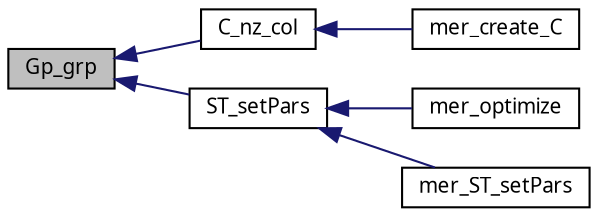 digraph G
{
  edge [fontname="FreeSans.ttf",fontsize=10,labelfontname="FreeSans.ttf",labelfontsize=10];
  node [fontname="FreeSans.ttf",fontsize=10,shape=record];
  rankdir=LR;
  Node1 [label="Gp_grp",height=0.2,width=0.4,color="black", fillcolor="grey75", style="filled" fontcolor="black"];
  Node1 -> Node2 [dir=back,color="midnightblue",fontsize=10,style="solid",fontname="FreeSans.ttf"];
  Node2 [label="C_nz_col",height=0.2,width=0.4,color="black", fillcolor="white", style="filled",URL="$lmer_8c.html#ff37912fe641292c7dcdd0c65d8fc16f",tooltip="Determine the nonzero positions in the jth column of C."];
  Node2 -> Node3 [dir=back,color="midnightblue",fontsize=10,style="solid",fontname="FreeSans.ttf"];
  Node3 [label="mer_create_C",height=0.2,width=0.4,color="black", fillcolor="white", style="filled",URL="$lmer_8h.html#32dce637de07755d4da75a25ea773d76",tooltip="Create the C matrix pattern from Zt, ST and Gp."];
  Node1 -> Node4 [dir=back,color="midnightblue",fontsize=10,style="solid",fontname="FreeSans.ttf"];
  Node4 [label="ST_setPars",height=0.2,width=0.4,color="black", fillcolor="white", style="filled",URL="$lmer_8c.html#c91a1d6467c5dd44cbc4c785f643e315",tooltip="Update the ST and C slots of an mer object."];
  Node4 -> Node5 [dir=back,color="midnightblue",fontsize=10,style="solid",fontname="FreeSans.ttf"];
  Node5 [label="mer_optimize",height=0.2,width=0.4,color="black", fillcolor="white", style="filled",URL="$lmer_8h.html#a4e16de36d36af6c715d52a045f88e78",tooltip="Optimize the profiled deviance of an lmer object or the Laplace approximation to..."];
  Node4 -> Node6 [dir=back,color="midnightblue",fontsize=10,style="solid",fontname="FreeSans.ttf"];
  Node6 [label="mer_ST_setPars",height=0.2,width=0.4,color="black", fillcolor="white", style="filled",URL="$lmer_8h.html#96765a284e1652326a22d50f7d7538d4",tooltip="Update the ST slot of an mer object from a REAL vector of parameters and update the..."];
}
